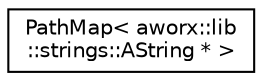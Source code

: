 digraph "Graphical Class Hierarchy"
{
  edge [fontname="Helvetica",fontsize="10",labelfontname="Helvetica",labelfontsize="10"];
  node [fontname="Helvetica",fontsize="10",shape=record];
  rankdir="LR";
  Node1 [label="PathMap\< aworx::lib\l::strings::AString * \>",height=0.2,width=0.4,color="black", fillcolor="white", style="filled",URL="$classaworx_1_1lib_1_1containers_1_1PathMap.html"];
}
